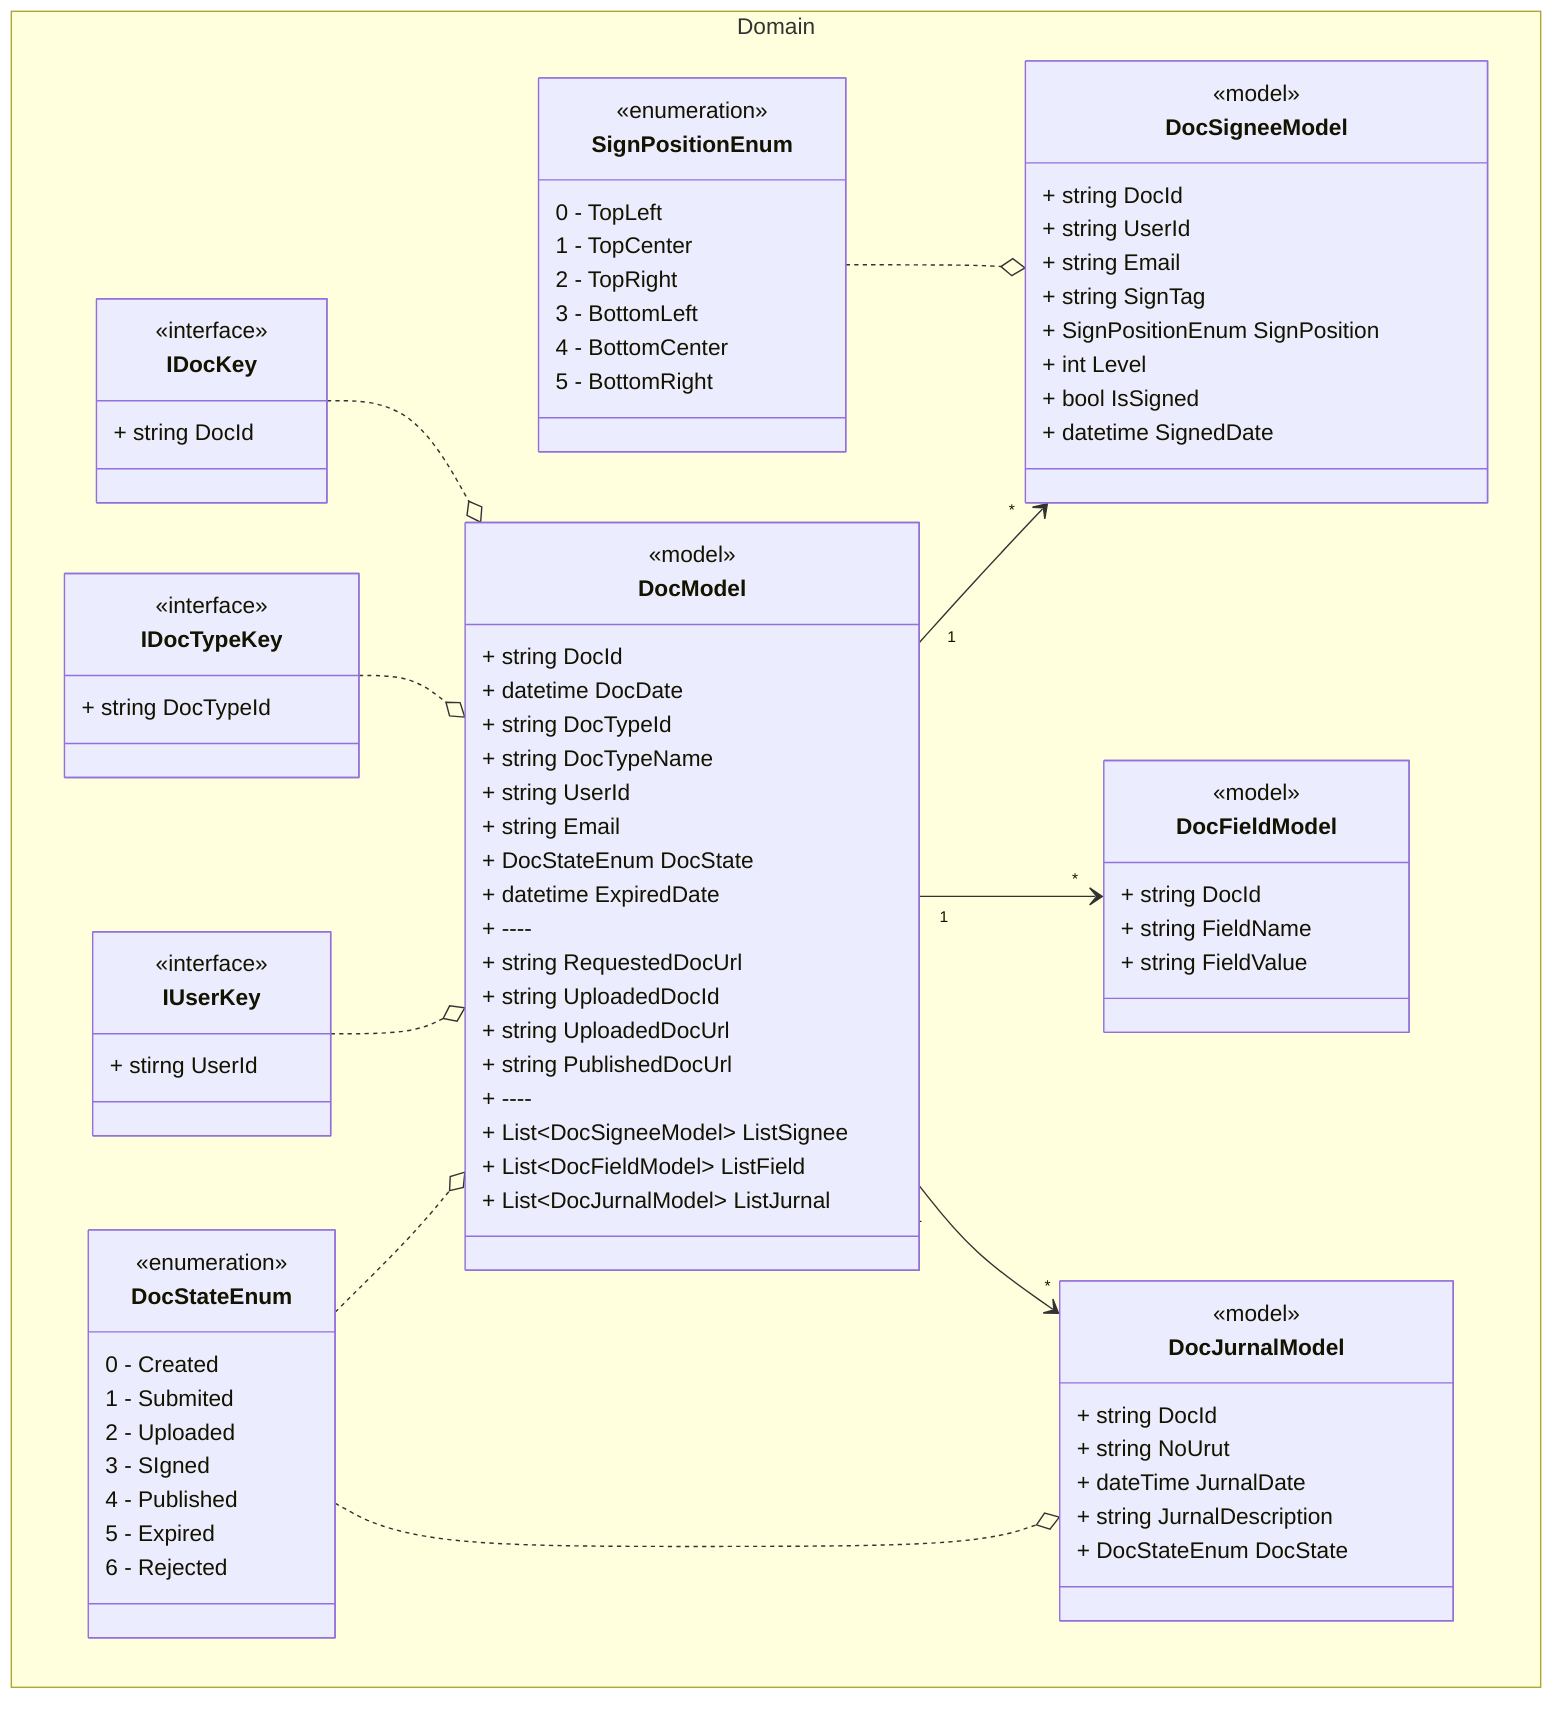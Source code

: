 classDiagram
	namespace Domain{
		class SignPositionEnum{
			<<enumeration>>
			0 - TopLeft
			1 - TopCenter
			2 - TopRight
			3 - BottomLeft
			4 - BottomCenter
			5 - BottomRight
		}
		class IDocKey{
			<<interface>>
			+ string DocId
		}
		class IDocTypeKey{
			<<interface>>
			+ string DocTypeId
		}
		class IUserKey{
			<<interface>>
			+ stirng UserId
		}

		class DocModel{
			<<model>>
			+ string DocId
			+ datetime DocDate
			+ string DocTypeId
			+ string DocTypeName
			+ string UserId
			+ string Email
			+ DocStateEnum DocState
			+ datetime ExpiredDate
			+ ----
			+ string RequestedDocUrl
			+ string UploadedDocId
			+ string UploadedDocUrl
			+ string PublishedDocUrl
			+ ----
			+ List~DocSigneeModel~ ListSignee
			+ List~DocFieldModel~ ListField
			+ List~DocJurnalModel~ ListJurnal
		}

		class DocSigneeModel{
			<<model>>
			+ string DocId
			+ string UserId
			+ string Email
			+ string SignTag
			+ SignPositionEnum SignPosition
			+ int Level
			+ bool IsSigned
			+ datetime SignedDate
		}

		class DocFieldModel{
			<<model>>
			+ string DocId
			+ string FieldName
			+ string FieldValue
		}

		class DocJurnalModel{
			<<model>>
			+ string DocId
			+ string NoUrut
			+ dateTime JurnalDate
			+ string JurnalDescription
			+ DocStateEnum DocState
		}


		class DocStateEnum{
			<<enumeration>>
			0 - Created
			1 - Submited
			2 - Uploaded
			3 - SIgned
			4 - Published
			5 - Expired
			6 - Rejected
		}

	}
	IDocKey ..o DocModel 
	IDocTypeKey ..o DocModel 
	IUserKey ..o DocModel 

	DocStateEnum ..o DocModel
	DocStateEnum ..o DocJurnalModel
	SignPositionEnum ..o DocSigneeModel

	DocModel "1"-->"*" DocSigneeModel
	DocModel "1"-->"*" DocFieldModel
	DocModel "1"-->"*" DocJurnalModel